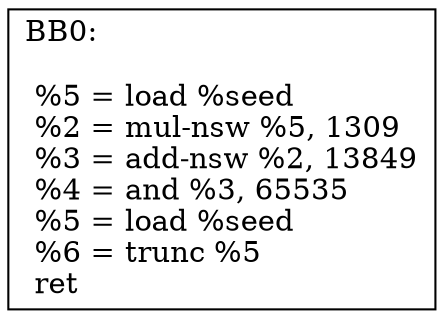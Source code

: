 digraph "CFG for 'Rand' function" {
	AA0 [shape=record, label="{BB0:\l\l  %5 = load %seed\l %2 = mul-nsw %5,  1309\l %3 = add-nsw %2,  13849\l %4 = and %3,  65535\l %5 = load %seed\l %6 = trunc %5\l ret \l}"];
}
